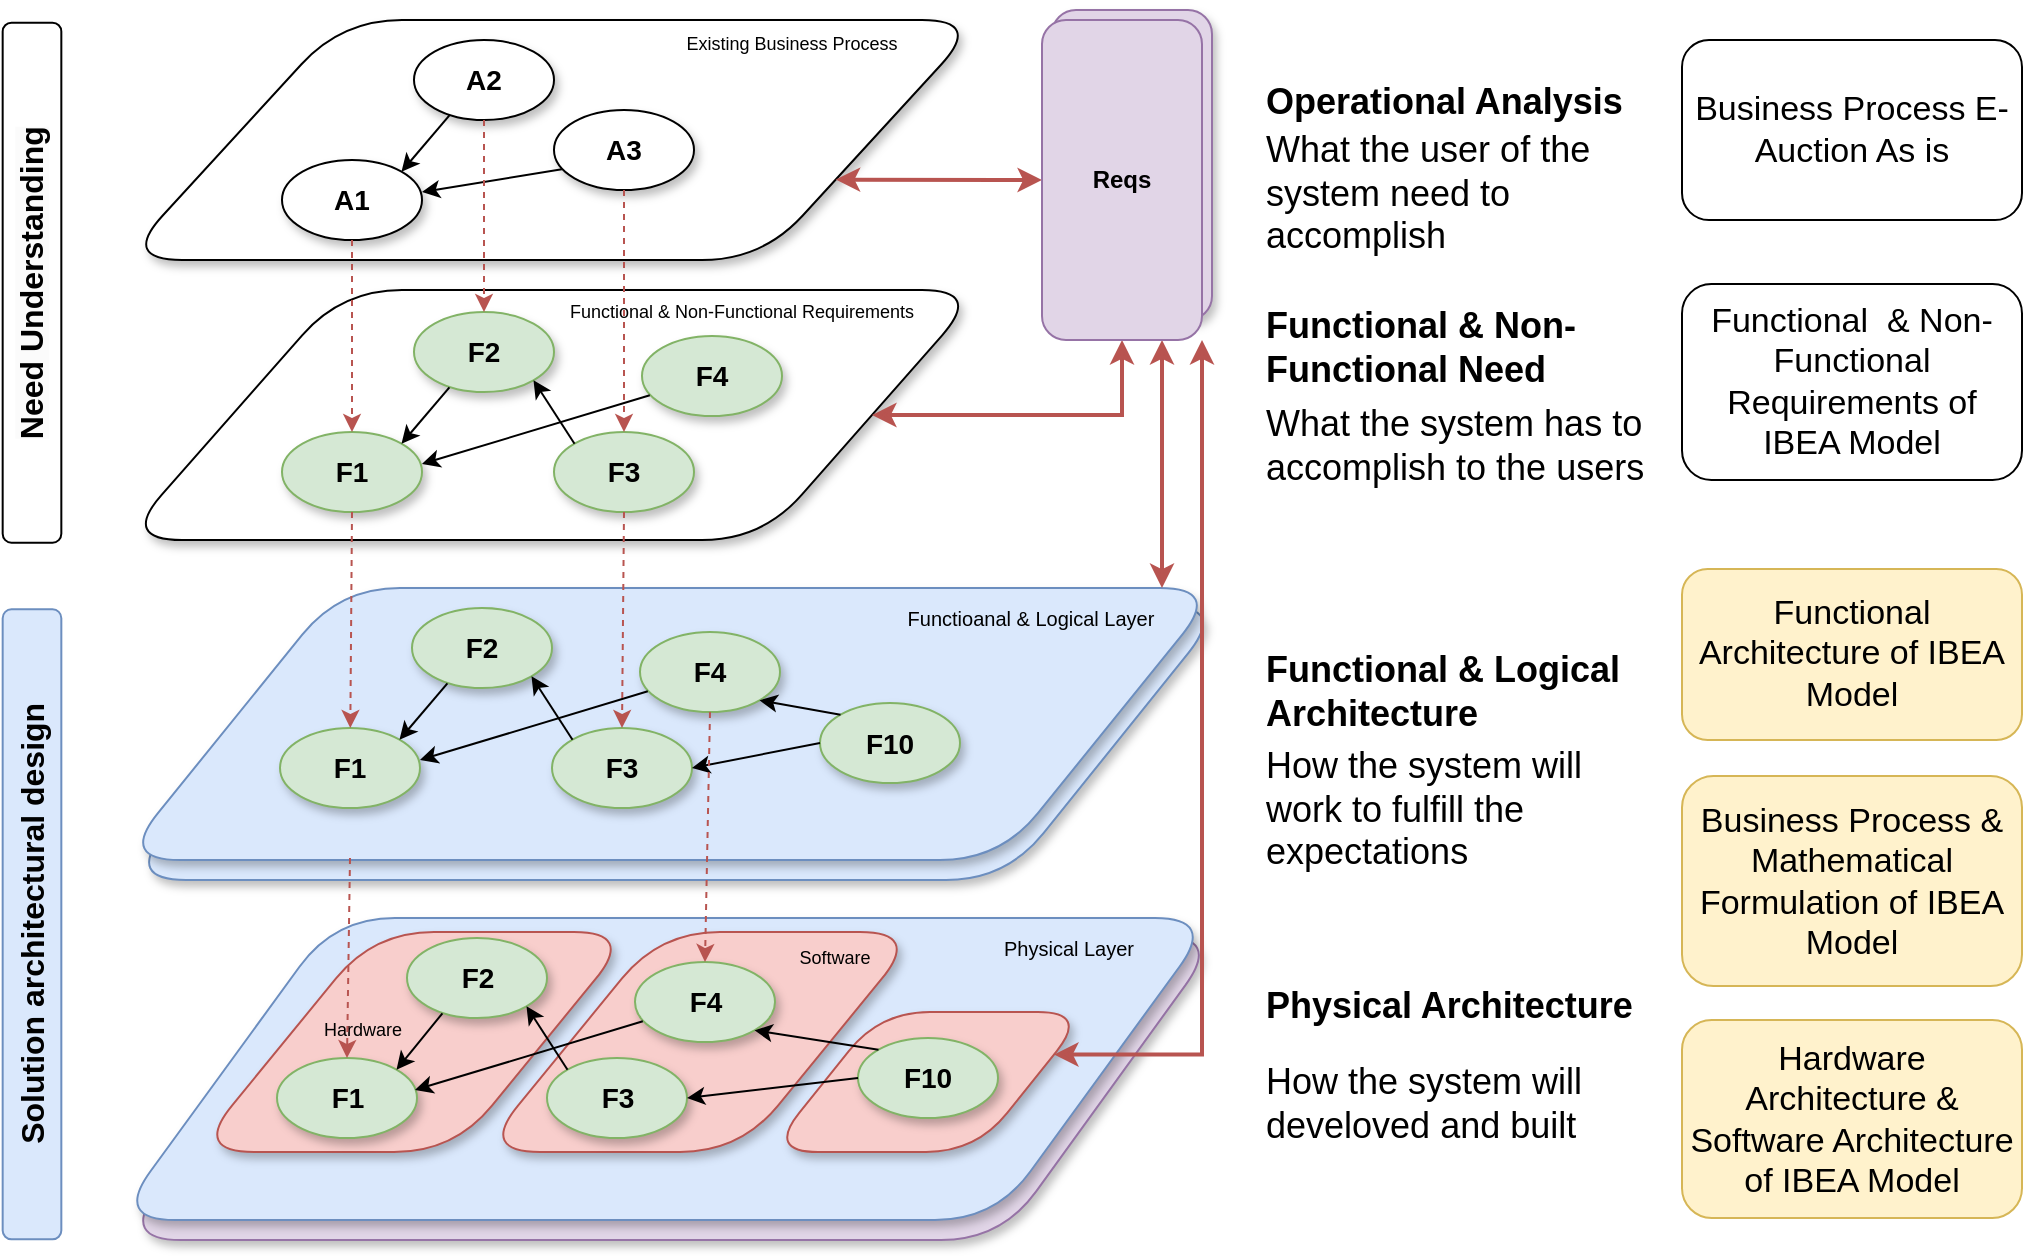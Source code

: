 <mxfile version="21.3.3" type="github">
  <diagram name="Page-1" id="M8ktuPk8o6lQI4CnK0sZ">
    <mxGraphModel dx="1500" dy="890" grid="1" gridSize="10" guides="1" tooltips="1" connect="1" arrows="1" fold="1" page="1" pageScale="1" pageWidth="850" pageHeight="1100" math="0" shadow="0">
      <root>
        <mxCell id="0" />
        <mxCell id="1" parent="0" />
        <mxCell id="eauuBhalH3cj8ruG4A8v-31" value="" style="shape=parallelogram;perimeter=parallelogramPerimeter;whiteSpace=wrap;html=1;fixedSize=1;size=110;treeFolding=0;arcSize=60;rounded=1;shadow=1;fillColor=#dae8fc;strokeColor=#6c8ebf;" vertex="1" parent="1">
          <mxGeometry x="132" y="393" width="550" height="137" as="geometry" />
        </mxCell>
        <mxCell id="PNFzSRdrrLlA-0-j2CB9-5" value="Business Process E-Auction As is" style="rounded=1;whiteSpace=wrap;html=1;fontSize=17;" parent="1" vertex="1">
          <mxGeometry x="910" y="110" width="170" height="90" as="geometry" />
        </mxCell>
        <mxCell id="PNFzSRdrrLlA-0-j2CB9-6" value="Functional&amp;nbsp; &amp;amp; Non- Functional Requirements of IBEA Model" style="rounded=1;whiteSpace=wrap;html=1;fontSize=17;" parent="1" vertex="1">
          <mxGeometry x="910" y="232" width="170" height="98" as="geometry" />
        </mxCell>
        <mxCell id="PNFzSRdrrLlA-0-j2CB9-7" value="&lt;font style=&quot;font-size: 17px;&quot;&gt;Business Process &amp;amp; Mathematical Formulation of IBEA Model&lt;/font&gt;" style="rounded=1;whiteSpace=wrap;html=1;fillColor=#fff2cc;strokeColor=#d6b656;" parent="1" vertex="1">
          <mxGeometry x="910" y="478" width="170" height="105" as="geometry" />
        </mxCell>
        <mxCell id="PNFzSRdrrLlA-0-j2CB9-8" value="Hardware Architecture &amp;amp;&lt;br&gt;Software Architecture of IBEA Model" style="rounded=1;whiteSpace=wrap;html=1;fontSize=17;fillColor=#fff2cc;strokeColor=#d6b656;" parent="1" vertex="1">
          <mxGeometry x="910" y="600" width="170" height="99" as="geometry" />
        </mxCell>
        <mxCell id="BeQGclCiMVtPp5bvM3r5-1" value="Functional Architecture of IBEA Model" style="rounded=1;whiteSpace=wrap;html=1;fontSize=17;fillColor=#fff2cc;strokeColor=#d6b656;" parent="1" vertex="1">
          <mxGeometry x="910" y="374.5" width="170" height="85.5" as="geometry" />
        </mxCell>
        <mxCell id="eauuBhalH3cj8ruG4A8v-3" value="" style="shape=parallelogram;perimeter=parallelogramPerimeter;whiteSpace=wrap;html=1;fixedSize=1;size=110;treeFolding=0;arcSize=60;gradientColor=none;rounded=1;shadow=1;" vertex="1" parent="1">
          <mxGeometry x="130" y="100" width="430" height="120" as="geometry" />
        </mxCell>
        <mxCell id="eauuBhalH3cj8ruG4A8v-4" value="&lt;font style=&quot;font-size: 14px;&quot;&gt;&lt;b style=&quot;&quot;&gt;A2&lt;/b&gt;&lt;/font&gt;" style="ellipse;whiteSpace=wrap;html=1;shadow=1;portConstraintRotation=0;" vertex="1" parent="1">
          <mxGeometry x="276" y="110" width="70" height="40" as="geometry" />
        </mxCell>
        <mxCell id="eauuBhalH3cj8ruG4A8v-5" value="&lt;b style=&quot;border-color: var(--border-color); font-size: 14px;&quot;&gt;A3&lt;/b&gt;" style="ellipse;whiteSpace=wrap;html=1;shadow=1;" vertex="1" parent="1">
          <mxGeometry x="346" y="145" width="70" height="40" as="geometry" />
        </mxCell>
        <mxCell id="eauuBhalH3cj8ruG4A8v-6" value="&lt;b style=&quot;border-color: var(--border-color); font-size: 14px;&quot;&gt;A1&lt;/b&gt;" style="ellipse;whiteSpace=wrap;html=1;shadow=1;" vertex="1" parent="1">
          <mxGeometry x="210" y="170" width="70" height="40" as="geometry" />
        </mxCell>
        <mxCell id="eauuBhalH3cj8ruG4A8v-8" value="" style="endArrow=classic;html=1;rounded=0;entryX=1;entryY=0;entryDx=0;entryDy=0;exitX=0.253;exitY=0.941;exitDx=0;exitDy=0;exitPerimeter=0;" edge="1" parent="1" source="eauuBhalH3cj8ruG4A8v-4" target="eauuBhalH3cj8ruG4A8v-6">
          <mxGeometry width="50" height="50" relative="1" as="geometry">
            <mxPoint x="280" y="150" as="sourcePoint" />
            <mxPoint x="720" y="410" as="targetPoint" />
          </mxGeometry>
        </mxCell>
        <mxCell id="eauuBhalH3cj8ruG4A8v-9" value="" style="endArrow=classic;html=1;rounded=0;entryX=1;entryY=0;entryDx=0;entryDy=0;exitX=0.056;exitY=0.741;exitDx=0;exitDy=0;exitPerimeter=0;" edge="1" parent="1" source="eauuBhalH3cj8ruG4A8v-5">
          <mxGeometry width="50" height="50" relative="1" as="geometry">
            <mxPoint x="294" y="165" as="sourcePoint" />
            <mxPoint x="280" y="186" as="targetPoint" />
          </mxGeometry>
        </mxCell>
        <mxCell id="eauuBhalH3cj8ruG4A8v-10" value="Existing Business Process" style="text;html=1;strokeColor=none;fillColor=none;align=center;verticalAlign=middle;whiteSpace=wrap;rounded=0;fontSize=9;" vertex="1" parent="1">
          <mxGeometry x="400" y="97" width="130" height="30" as="geometry" />
        </mxCell>
        <mxCell id="eauuBhalH3cj8ruG4A8v-11" value="" style="shape=parallelogram;perimeter=parallelogramPerimeter;whiteSpace=wrap;html=1;fixedSize=1;size=110;treeFolding=0;arcSize=60;gradientColor=none;rounded=1;shadow=1;" vertex="1" parent="1">
          <mxGeometry x="130" y="235" width="430" height="125" as="geometry" />
        </mxCell>
        <mxCell id="eauuBhalH3cj8ruG4A8v-12" value="&lt;font style=&quot;font-size: 14px;&quot;&gt;&lt;b style=&quot;&quot;&gt;F2&lt;/b&gt;&lt;/font&gt;" style="ellipse;whiteSpace=wrap;html=1;shadow=1;portConstraintRotation=0;fillColor=#d5e8d4;strokeColor=#82b366;" vertex="1" parent="1">
          <mxGeometry x="276" y="246" width="70" height="40" as="geometry" />
        </mxCell>
        <mxCell id="eauuBhalH3cj8ruG4A8v-13" value="&lt;b style=&quot;border-color: var(--border-color); font-size: 14px;&quot;&gt;F4&lt;/b&gt;" style="ellipse;whiteSpace=wrap;html=1;shadow=1;fillColor=#d5e8d4;strokeColor=#82b366;" vertex="1" parent="1">
          <mxGeometry x="390" y="258" width="70" height="40" as="geometry" />
        </mxCell>
        <mxCell id="eauuBhalH3cj8ruG4A8v-14" value="&lt;b style=&quot;border-color: var(--border-color); font-size: 14px;&quot;&gt;F1&lt;/b&gt;" style="ellipse;whiteSpace=wrap;html=1;shadow=1;fillColor=#d5e8d4;strokeColor=#82b366;" vertex="1" parent="1">
          <mxGeometry x="210" y="306" width="70" height="40" as="geometry" />
        </mxCell>
        <mxCell id="eauuBhalH3cj8ruG4A8v-15" value="" style="endArrow=classic;html=1;rounded=0;entryX=1;entryY=0;entryDx=0;entryDy=0;exitX=0.253;exitY=0.941;exitDx=0;exitDy=0;exitPerimeter=0;" edge="1" parent="1" source="eauuBhalH3cj8ruG4A8v-12" target="eauuBhalH3cj8ruG4A8v-14">
          <mxGeometry width="50" height="50" relative="1" as="geometry">
            <mxPoint x="280" y="286" as="sourcePoint" />
            <mxPoint x="720" y="546" as="targetPoint" />
          </mxGeometry>
        </mxCell>
        <mxCell id="eauuBhalH3cj8ruG4A8v-16" value="" style="endArrow=classic;html=1;rounded=0;entryX=1;entryY=0;entryDx=0;entryDy=0;exitX=0.056;exitY=0.741;exitDx=0;exitDy=0;exitPerimeter=0;" edge="1" parent="1" source="eauuBhalH3cj8ruG4A8v-13">
          <mxGeometry width="50" height="50" relative="1" as="geometry">
            <mxPoint x="294" y="301" as="sourcePoint" />
            <mxPoint x="280" y="322" as="targetPoint" />
          </mxGeometry>
        </mxCell>
        <mxCell id="eauuBhalH3cj8ruG4A8v-17" value="Functional &amp;amp; Non-Functional Requirements" style="text;html=1;strokeColor=none;fillColor=none;align=center;verticalAlign=middle;whiteSpace=wrap;rounded=0;fontSize=9;" vertex="1" parent="1">
          <mxGeometry x="340" y="231" width="200" height="30" as="geometry" />
        </mxCell>
        <mxCell id="eauuBhalH3cj8ruG4A8v-18" value="&lt;b style=&quot;border-color: var(--border-color); font-size: 14px;&quot;&gt;F3&lt;/b&gt;" style="ellipse;whiteSpace=wrap;html=1;shadow=1;fillColor=#d5e8d4;strokeColor=#82b366;" vertex="1" parent="1">
          <mxGeometry x="346" y="306" width="70" height="40" as="geometry" />
        </mxCell>
        <mxCell id="eauuBhalH3cj8ruG4A8v-19" value="" style="endArrow=classic;html=1;rounded=0;entryX=1;entryY=1;entryDx=0;entryDy=0;exitX=0;exitY=0;exitDx=0;exitDy=0;" edge="1" parent="1" source="eauuBhalH3cj8ruG4A8v-18" target="eauuBhalH3cj8ruG4A8v-12">
          <mxGeometry width="50" height="50" relative="1" as="geometry">
            <mxPoint x="404" y="298" as="sourcePoint" />
            <mxPoint x="290" y="332" as="targetPoint" />
          </mxGeometry>
        </mxCell>
        <mxCell id="eauuBhalH3cj8ruG4A8v-20" value="" style="shape=parallelogram;perimeter=parallelogramPerimeter;whiteSpace=wrap;html=1;fixedSize=1;size=110;treeFolding=0;arcSize=60;rounded=1;shadow=1;fillColor=#dae8fc;strokeColor=#6c8ebf;" vertex="1" parent="1">
          <mxGeometry x="129" y="384" width="550" height="136" as="geometry" />
        </mxCell>
        <mxCell id="eauuBhalH3cj8ruG4A8v-21" value="&lt;font style=&quot;font-size: 14px;&quot;&gt;&lt;b style=&quot;&quot;&gt;F2&lt;/b&gt;&lt;/font&gt;" style="ellipse;whiteSpace=wrap;html=1;shadow=1;portConstraintRotation=0;fillColor=#d5e8d4;strokeColor=#82b366;" vertex="1" parent="1">
          <mxGeometry x="275" y="394" width="70" height="40" as="geometry" />
        </mxCell>
        <mxCell id="eauuBhalH3cj8ruG4A8v-22" value="&lt;b style=&quot;border-color: var(--border-color); font-size: 14px;&quot;&gt;F4&lt;/b&gt;" style="ellipse;whiteSpace=wrap;html=1;shadow=1;fillColor=#d5e8d4;strokeColor=#82b366;" vertex="1" parent="1">
          <mxGeometry x="389" y="406" width="70" height="40" as="geometry" />
        </mxCell>
        <mxCell id="eauuBhalH3cj8ruG4A8v-23" value="&lt;b style=&quot;border-color: var(--border-color); font-size: 14px;&quot;&gt;F1&lt;/b&gt;" style="ellipse;whiteSpace=wrap;html=1;shadow=1;fillColor=#d5e8d4;strokeColor=#82b366;" vertex="1" parent="1">
          <mxGeometry x="209" y="454" width="70" height="40" as="geometry" />
        </mxCell>
        <mxCell id="eauuBhalH3cj8ruG4A8v-24" value="" style="endArrow=classic;html=1;rounded=0;entryX=1;entryY=0;entryDx=0;entryDy=0;exitX=0.253;exitY=0.941;exitDx=0;exitDy=0;exitPerimeter=0;" edge="1" parent="1" source="eauuBhalH3cj8ruG4A8v-21" target="eauuBhalH3cj8ruG4A8v-23">
          <mxGeometry width="50" height="50" relative="1" as="geometry">
            <mxPoint x="279" y="434" as="sourcePoint" />
            <mxPoint x="719" y="694" as="targetPoint" />
          </mxGeometry>
        </mxCell>
        <mxCell id="eauuBhalH3cj8ruG4A8v-25" value="" style="endArrow=classic;html=1;rounded=0;entryX=1;entryY=0;entryDx=0;entryDy=0;exitX=0.056;exitY=0.741;exitDx=0;exitDy=0;exitPerimeter=0;" edge="1" parent="1" source="eauuBhalH3cj8ruG4A8v-22">
          <mxGeometry width="50" height="50" relative="1" as="geometry">
            <mxPoint x="293" y="449" as="sourcePoint" />
            <mxPoint x="279" y="470" as="targetPoint" />
          </mxGeometry>
        </mxCell>
        <mxCell id="eauuBhalH3cj8ruG4A8v-26" value="Functioanal &amp;amp; Logical Layer" style="text;html=1;strokeColor=none;fillColor=none;align=center;verticalAlign=middle;whiteSpace=wrap;rounded=0;fontSize=10;" vertex="1" parent="1">
          <mxGeometry x="519" y="384" width="131" height="30" as="geometry" />
        </mxCell>
        <mxCell id="eauuBhalH3cj8ruG4A8v-27" value="&lt;b style=&quot;border-color: var(--border-color); font-size: 14px;&quot;&gt;F3&lt;/b&gt;" style="ellipse;whiteSpace=wrap;html=1;shadow=1;fillColor=#d5e8d4;strokeColor=#82b366;" vertex="1" parent="1">
          <mxGeometry x="345" y="454" width="70" height="40" as="geometry" />
        </mxCell>
        <mxCell id="eauuBhalH3cj8ruG4A8v-28" value="" style="endArrow=classic;html=1;rounded=0;entryX=1;entryY=1;entryDx=0;entryDy=0;exitX=0;exitY=0;exitDx=0;exitDy=0;" edge="1" parent="1" source="eauuBhalH3cj8ruG4A8v-27" target="eauuBhalH3cj8ruG4A8v-21">
          <mxGeometry width="50" height="50" relative="1" as="geometry">
            <mxPoint x="403" y="446" as="sourcePoint" />
            <mxPoint x="289" y="480" as="targetPoint" />
          </mxGeometry>
        </mxCell>
        <mxCell id="eauuBhalH3cj8ruG4A8v-29" value="" style="rounded=1;whiteSpace=wrap;html=1;shadow=1;fillColor=#e1d5e7;strokeColor=#9673a6;" vertex="1" parent="1">
          <mxGeometry x="595" y="95" width="80" height="155" as="geometry" />
        </mxCell>
        <mxCell id="eauuBhalH3cj8ruG4A8v-67" style="edgeStyle=orthogonalEdgeStyle;rounded=0;orthogonalLoop=1;jettySize=auto;html=1;exitX=0;exitY=0.5;exitDx=0;exitDy=0;entryX=1;entryY=0.75;entryDx=0;entryDy=0;fontColor=#000000;fillColor=#f8cecc;strokeColor=#b85450;strokeWidth=2;startArrow=classic;startFill=1;" edge="1" parent="1" source="eauuBhalH3cj8ruG4A8v-30" target="eauuBhalH3cj8ruG4A8v-3">
          <mxGeometry relative="1" as="geometry" />
        </mxCell>
        <mxCell id="eauuBhalH3cj8ruG4A8v-68" style="edgeStyle=orthogonalEdgeStyle;rounded=0;orthogonalLoop=1;jettySize=auto;html=1;exitX=0.5;exitY=1;exitDx=0;exitDy=0;fillColor=#f8cecc;strokeColor=#b85450;strokeWidth=2;startArrow=classic;startFill=1;" edge="1" parent="1" source="eauuBhalH3cj8ruG4A8v-30" target="eauuBhalH3cj8ruG4A8v-11">
          <mxGeometry relative="1" as="geometry" />
        </mxCell>
        <mxCell id="eauuBhalH3cj8ruG4A8v-69" style="edgeStyle=orthogonalEdgeStyle;rounded=0;orthogonalLoop=1;jettySize=auto;html=1;exitX=0.75;exitY=1;exitDx=0;exitDy=0;entryX=1;entryY=0;entryDx=0;entryDy=0;fillColor=#f8cecc;strokeColor=#b85450;strokeWidth=2;startArrow=classic;startFill=1;" edge="1" parent="1" source="eauuBhalH3cj8ruG4A8v-30" target="eauuBhalH3cj8ruG4A8v-26">
          <mxGeometry relative="1" as="geometry" />
        </mxCell>
        <mxCell id="eauuBhalH3cj8ruG4A8v-30" value="&lt;b&gt;Reqs&lt;/b&gt;" style="rounded=1;whiteSpace=wrap;html=1;fillColor=#e1d5e7;strokeColor=#9673a6;" vertex="1" parent="1">
          <mxGeometry x="590" y="100" width="80" height="160" as="geometry" />
        </mxCell>
        <mxCell id="eauuBhalH3cj8ruG4A8v-32" value="&lt;b style=&quot;border-color: var(--border-color); font-size: 14px;&quot;&gt;F10&lt;/b&gt;" style="ellipse;whiteSpace=wrap;html=1;shadow=1;fillColor=#d5e8d4;strokeColor=#82b366;" vertex="1" parent="1">
          <mxGeometry x="479" y="441.5" width="70" height="40" as="geometry" />
        </mxCell>
        <mxCell id="eauuBhalH3cj8ruG4A8v-33" value="" style="endArrow=classic;html=1;rounded=0;entryX=1;entryY=0.5;entryDx=0;entryDy=0;exitX=0;exitY=0.5;exitDx=0;exitDy=0;" edge="1" parent="1" source="eauuBhalH3cj8ruG4A8v-32" target="eauuBhalH3cj8ruG4A8v-27">
          <mxGeometry width="50" height="50" relative="1" as="geometry">
            <mxPoint x="365" y="470" as="sourcePoint" />
            <mxPoint x="345" y="438" as="targetPoint" />
          </mxGeometry>
        </mxCell>
        <mxCell id="eauuBhalH3cj8ruG4A8v-34" value="" style="endArrow=classic;html=1;rounded=0;entryX=1;entryY=1;entryDx=0;entryDy=0;exitX=0;exitY=0;exitDx=0;exitDy=0;" edge="1" parent="1" source="eauuBhalH3cj8ruG4A8v-32" target="eauuBhalH3cj8ruG4A8v-22">
          <mxGeometry width="50" height="50" relative="1" as="geometry">
            <mxPoint x="489" y="472" as="sourcePoint" />
            <mxPoint x="425" y="484" as="targetPoint" />
          </mxGeometry>
        </mxCell>
        <mxCell id="eauuBhalH3cj8ruG4A8v-48" value="" style="shape=parallelogram;perimeter=parallelogramPerimeter;whiteSpace=wrap;html=1;fixedSize=1;size=110;treeFolding=0;arcSize=60;rounded=1;shadow=1;fillColor=#e1d5e7;strokeColor=#9673a6;" vertex="1" parent="1">
          <mxGeometry x="129.5" y="558" width="550" height="152" as="geometry" />
        </mxCell>
        <mxCell id="eauuBhalH3cj8ruG4A8v-49" value="" style="shape=parallelogram;perimeter=parallelogramPerimeter;whiteSpace=wrap;html=1;fixedSize=1;size=110;treeFolding=0;arcSize=60;rounded=1;shadow=1;fillColor=#dae8fc;strokeColor=#6c8ebf;" vertex="1" parent="1">
          <mxGeometry x="126.5" y="549" width="550" height="151" as="geometry" />
        </mxCell>
        <mxCell id="eauuBhalH3cj8ruG4A8v-55" value="Physical Layer" style="text;html=1;strokeColor=none;fillColor=none;align=center;verticalAlign=middle;whiteSpace=wrap;rounded=0;fontSize=10;" vertex="1" parent="1">
          <mxGeometry x="559" y="549" width="88.5" height="30" as="geometry" />
        </mxCell>
        <mxCell id="eauuBhalH3cj8ruG4A8v-61" value="" style="shape=parallelogram;perimeter=parallelogramPerimeter;whiteSpace=wrap;html=1;fixedSize=1;size=90;treeFolding=0;arcSize=60;rounded=1;shadow=1;fillColor=#f8cecc;strokeColor=#b85450;" vertex="1" parent="1">
          <mxGeometry x="166" y="556" width="220" height="110" as="geometry" />
        </mxCell>
        <mxCell id="eauuBhalH3cj8ruG4A8v-50" value="&lt;font style=&quot;font-size: 14px;&quot;&gt;&lt;b style=&quot;&quot;&gt;F2&lt;/b&gt;&lt;/font&gt;" style="ellipse;whiteSpace=wrap;html=1;shadow=1;portConstraintRotation=0;fillColor=#d5e8d4;strokeColor=#82b366;" vertex="1" parent="1">
          <mxGeometry x="272.5" y="559" width="70" height="40" as="geometry" />
        </mxCell>
        <mxCell id="eauuBhalH3cj8ruG4A8v-52" value="&lt;b style=&quot;border-color: var(--border-color); font-size: 14px;&quot;&gt;F1&lt;/b&gt;" style="ellipse;whiteSpace=wrap;html=1;shadow=1;fillColor=#d5e8d4;strokeColor=#82b366;" vertex="1" parent="1">
          <mxGeometry x="207.5" y="619" width="70" height="40" as="geometry" />
        </mxCell>
        <mxCell id="eauuBhalH3cj8ruG4A8v-53" value="" style="endArrow=classic;html=1;rounded=0;entryX=1;entryY=0;entryDx=0;entryDy=0;exitX=0.253;exitY=0.941;exitDx=0;exitDy=0;exitPerimeter=0;" edge="1" parent="1" source="eauuBhalH3cj8ruG4A8v-50" target="eauuBhalH3cj8ruG4A8v-52">
          <mxGeometry width="50" height="50" relative="1" as="geometry">
            <mxPoint x="276.5" y="599" as="sourcePoint" />
            <mxPoint x="716.5" y="859" as="targetPoint" />
          </mxGeometry>
        </mxCell>
        <mxCell id="eauuBhalH3cj8ruG4A8v-63" value="" style="shape=parallelogram;perimeter=parallelogramPerimeter;whiteSpace=wrap;html=1;fixedSize=1;size=90;treeFolding=0;arcSize=60;rounded=1;shadow=1;fillColor=#f8cecc;strokeColor=#b85450;" vertex="1" parent="1">
          <mxGeometry x="309" y="556" width="220" height="110" as="geometry" />
        </mxCell>
        <mxCell id="eauuBhalH3cj8ruG4A8v-51" value="&lt;b style=&quot;border-color: var(--border-color); font-size: 14px;&quot;&gt;F4&lt;/b&gt;" style="ellipse;whiteSpace=wrap;html=1;shadow=1;fillColor=#d5e8d4;strokeColor=#82b366;" vertex="1" parent="1">
          <mxGeometry x="386.5" y="571" width="70" height="40" as="geometry" />
        </mxCell>
        <mxCell id="eauuBhalH3cj8ruG4A8v-56" value="&lt;b style=&quot;border-color: var(--border-color); font-size: 14px;&quot;&gt;F3&lt;/b&gt;" style="ellipse;whiteSpace=wrap;html=1;shadow=1;fillColor=#d5e8d4;strokeColor=#82b366;" vertex="1" parent="1">
          <mxGeometry x="342.5" y="619" width="70" height="40" as="geometry" />
        </mxCell>
        <mxCell id="eauuBhalH3cj8ruG4A8v-54" value="" style="endArrow=classic;html=1;rounded=0;entryX=1;entryY=0;entryDx=0;entryDy=0;exitX=0.056;exitY=0.741;exitDx=0;exitDy=0;exitPerimeter=0;" edge="1" parent="1" source="eauuBhalH3cj8ruG4A8v-51">
          <mxGeometry width="50" height="50" relative="1" as="geometry">
            <mxPoint x="290.5" y="614" as="sourcePoint" />
            <mxPoint x="276.5" y="635" as="targetPoint" />
          </mxGeometry>
        </mxCell>
        <mxCell id="eauuBhalH3cj8ruG4A8v-57" value="" style="endArrow=classic;html=1;rounded=0;entryX=1;entryY=1;entryDx=0;entryDy=0;exitX=0;exitY=0;exitDx=0;exitDy=0;" edge="1" parent="1" source="eauuBhalH3cj8ruG4A8v-56" target="eauuBhalH3cj8ruG4A8v-50">
          <mxGeometry width="50" height="50" relative="1" as="geometry">
            <mxPoint x="400.5" y="611" as="sourcePoint" />
            <mxPoint x="286.5" y="645" as="targetPoint" />
          </mxGeometry>
        </mxCell>
        <mxCell id="eauuBhalH3cj8ruG4A8v-64" value="Software" style="text;html=1;strokeColor=none;fillColor=none;align=center;verticalAlign=middle;whiteSpace=wrap;rounded=0;fontSize=9;" vertex="1" parent="1">
          <mxGeometry x="456.5" y="562" width="58.5" height="13" as="geometry" />
        </mxCell>
        <mxCell id="eauuBhalH3cj8ruG4A8v-66" value="" style="shape=parallelogram;perimeter=parallelogramPerimeter;whiteSpace=wrap;html=1;fixedSize=1;size=56;treeFolding=0;arcSize=50;rounded=1;shadow=1;fillColor=#f8cecc;strokeColor=#b85450;" vertex="1" parent="1">
          <mxGeometry x="453" y="596" width="160" height="70" as="geometry" />
        </mxCell>
        <mxCell id="eauuBhalH3cj8ruG4A8v-65" value="Hardware" style="text;html=1;strokeColor=none;fillColor=none;align=center;verticalAlign=middle;whiteSpace=wrap;rounded=0;fontSize=9;" vertex="1" parent="1">
          <mxGeometry x="220.5" y="598" width="58.5" height="13" as="geometry" />
        </mxCell>
        <mxCell id="eauuBhalH3cj8ruG4A8v-58" value="&lt;b style=&quot;border-color: var(--border-color); font-size: 14px;&quot;&gt;F10&lt;/b&gt;" style="ellipse;whiteSpace=wrap;html=1;shadow=1;fillColor=#d5e8d4;strokeColor=#82b366;" vertex="1" parent="1">
          <mxGeometry x="498" y="609" width="70" height="40" as="geometry" />
        </mxCell>
        <mxCell id="eauuBhalH3cj8ruG4A8v-60" value="" style="endArrow=classic;html=1;rounded=0;entryX=1;entryY=1;entryDx=0;entryDy=0;exitX=0;exitY=0;exitDx=0;exitDy=0;" edge="1" parent="1" source="eauuBhalH3cj8ruG4A8v-58" target="eauuBhalH3cj8ruG4A8v-51">
          <mxGeometry width="50" height="50" relative="1" as="geometry">
            <mxPoint x="486.5" y="637" as="sourcePoint" />
            <mxPoint x="422.5" y="649" as="targetPoint" />
          </mxGeometry>
        </mxCell>
        <mxCell id="eauuBhalH3cj8ruG4A8v-59" value="" style="endArrow=classic;html=1;rounded=0;entryX=1;entryY=0.5;entryDx=0;entryDy=0;exitX=0;exitY=0.5;exitDx=0;exitDy=0;" edge="1" parent="1" source="eauuBhalH3cj8ruG4A8v-58" target="eauuBhalH3cj8ruG4A8v-56">
          <mxGeometry width="50" height="50" relative="1" as="geometry">
            <mxPoint x="362.5" y="635" as="sourcePoint" />
            <mxPoint x="342.5" y="603" as="targetPoint" />
          </mxGeometry>
        </mxCell>
        <mxCell id="eauuBhalH3cj8ruG4A8v-70" style="edgeStyle=orthogonalEdgeStyle;rounded=0;orthogonalLoop=1;jettySize=auto;html=1;exitX=1;exitY=1;exitDx=0;exitDy=0;entryX=1;entryY=0.25;entryDx=0;entryDy=0;fillColor=#f8cecc;strokeColor=#b85450;strokeWidth=2;startArrow=classic;startFill=1;" edge="1" parent="1" source="eauuBhalH3cj8ruG4A8v-30" target="eauuBhalH3cj8ruG4A8v-66">
          <mxGeometry relative="1" as="geometry">
            <Array as="points">
              <mxPoint x="670" y="617" />
            </Array>
          </mxGeometry>
        </mxCell>
        <mxCell id="eauuBhalH3cj8ruG4A8v-72" value="" style="endArrow=classic;html=1;rounded=0;exitX=0.5;exitY=1;exitDx=0;exitDy=0;fillColor=#f8cecc;strokeColor=#b85450;dashed=1;" edge="1" parent="1" source="eauuBhalH3cj8ruG4A8v-6" target="eauuBhalH3cj8ruG4A8v-14">
          <mxGeometry width="50" height="50" relative="1" as="geometry">
            <mxPoint x="245" y="215" as="sourcePoint" />
            <mxPoint x="490" y="415" as="targetPoint" />
          </mxGeometry>
        </mxCell>
        <mxCell id="eauuBhalH3cj8ruG4A8v-73" value="" style="endArrow=classic;html=1;rounded=0;exitX=0.5;exitY=1;exitDx=0;exitDy=0;fillColor=#f8cecc;strokeColor=#b85450;dashed=1;entryX=0.5;entryY=0;entryDx=0;entryDy=0;" edge="1" parent="1" source="eauuBhalH3cj8ruG4A8v-5" target="eauuBhalH3cj8ruG4A8v-18">
          <mxGeometry width="50" height="50" relative="1" as="geometry">
            <mxPoint x="255" y="220" as="sourcePoint" />
            <mxPoint x="255" y="310" as="targetPoint" />
          </mxGeometry>
        </mxCell>
        <mxCell id="eauuBhalH3cj8ruG4A8v-74" value="" style="endArrow=classic;html=1;rounded=0;exitX=0.5;exitY=1;exitDx=0;exitDy=0;fillColor=#f8cecc;strokeColor=#b85450;dashed=1;" edge="1" parent="1" source="eauuBhalH3cj8ruG4A8v-4" target="eauuBhalH3cj8ruG4A8v-12">
          <mxGeometry width="50" height="50" relative="1" as="geometry">
            <mxPoint x="265" y="230" as="sourcePoint" />
            <mxPoint x="265" y="320" as="targetPoint" />
          </mxGeometry>
        </mxCell>
        <mxCell id="eauuBhalH3cj8ruG4A8v-75" value="" style="endArrow=classic;html=1;rounded=0;exitX=0.5;exitY=1;exitDx=0;exitDy=0;fillColor=#f8cecc;strokeColor=#b85450;dashed=1;" edge="1" parent="1" source="eauuBhalH3cj8ruG4A8v-14" target="eauuBhalH3cj8ruG4A8v-23">
          <mxGeometry width="50" height="50" relative="1" as="geometry">
            <mxPoint x="244" y="380" as="sourcePoint" />
            <mxPoint x="274" y="370" as="targetPoint" />
          </mxGeometry>
        </mxCell>
        <mxCell id="eauuBhalH3cj8ruG4A8v-76" value="" style="endArrow=classic;html=1;rounded=0;exitX=0.5;exitY=1;exitDx=0;exitDy=0;fillColor=#f8cecc;strokeColor=#b85450;dashed=1;entryX=0.5;entryY=0;entryDx=0;entryDy=0;" edge="1" parent="1" target="eauuBhalH3cj8ruG4A8v-52">
          <mxGeometry width="50" height="50" relative="1" as="geometry">
            <mxPoint x="244" y="519" as="sourcePoint" />
            <mxPoint x="284" y="389" as="targetPoint" />
          </mxGeometry>
        </mxCell>
        <mxCell id="eauuBhalH3cj8ruG4A8v-77" value="" style="endArrow=classic;html=1;rounded=0;exitX=0.5;exitY=1;exitDx=0;exitDy=0;fillColor=#f8cecc;strokeColor=#b85450;dashed=1;entryX=0.5;entryY=0;entryDx=0;entryDy=0;" edge="1" parent="1" source="eauuBhalH3cj8ruG4A8v-18" target="eauuBhalH3cj8ruG4A8v-27">
          <mxGeometry width="50" height="50" relative="1" as="geometry">
            <mxPoint x="380" y="380" as="sourcePoint" />
            <mxPoint x="294" y="390" as="targetPoint" />
          </mxGeometry>
        </mxCell>
        <mxCell id="eauuBhalH3cj8ruG4A8v-78" value="" style="endArrow=classic;html=1;rounded=0;exitX=0.5;exitY=1;exitDx=0;exitDy=0;fillColor=#f8cecc;strokeColor=#b85450;dashed=1;entryX=0.5;entryY=0;entryDx=0;entryDy=0;" edge="1" parent="1" source="eauuBhalH3cj8ruG4A8v-22" target="eauuBhalH3cj8ruG4A8v-51">
          <mxGeometry width="50" height="50" relative="1" as="geometry">
            <mxPoint x="304" y="310" as="sourcePoint" />
            <mxPoint x="304" y="400" as="targetPoint" />
          </mxGeometry>
        </mxCell>
        <mxCell id="eauuBhalH3cj8ruG4A8v-80" value="Operational Analysis" style="text;html=1;strokeColor=none;fillColor=none;align=left;verticalAlign=middle;whiteSpace=wrap;rounded=0;fontStyle=1;fontSize=18;" vertex="1" parent="1">
          <mxGeometry x="700" y="125.5" width="230" height="30" as="geometry" />
        </mxCell>
        <mxCell id="eauuBhalH3cj8ruG4A8v-81" value="What the user of the system need to accomplish" style="text;html=1;strokeColor=none;fillColor=none;align=left;verticalAlign=middle;whiteSpace=wrap;rounded=0;fontStyle=0;fontSize=18;" vertex="1" parent="1">
          <mxGeometry x="700" y="171.5" width="200" height="30" as="geometry" />
        </mxCell>
        <mxCell id="eauuBhalH3cj8ruG4A8v-82" value="Functional &amp;amp; Non-Functional Need" style="text;html=1;strokeColor=none;fillColor=none;align=left;verticalAlign=middle;whiteSpace=wrap;rounded=0;fontStyle=1;fontSize=18;" vertex="1" parent="1">
          <mxGeometry x="700" y="249" width="230" height="30" as="geometry" />
        </mxCell>
        <mxCell id="eauuBhalH3cj8ruG4A8v-83" value="What the system has to accomplish to the users" style="text;html=1;strokeColor=none;fillColor=none;align=left;verticalAlign=middle;whiteSpace=wrap;rounded=0;fontStyle=0;fontSize=18;" vertex="1" parent="1">
          <mxGeometry x="700" y="298" width="230" height="30" as="geometry" />
        </mxCell>
        <mxCell id="eauuBhalH3cj8ruG4A8v-84" value="Functional &amp;amp; Logical Architecture" style="text;html=1;strokeColor=none;fillColor=none;align=left;verticalAlign=middle;whiteSpace=wrap;rounded=0;fontStyle=1;fontSize=18;" vertex="1" parent="1">
          <mxGeometry x="700" y="421" width="230" height="30" as="geometry" />
        </mxCell>
        <mxCell id="eauuBhalH3cj8ruG4A8v-85" value="How the system will work to fulfill the expectations" style="text;html=1;strokeColor=none;fillColor=none;align=left;verticalAlign=middle;whiteSpace=wrap;rounded=0;fontStyle=0;fontSize=18;" vertex="1" parent="1">
          <mxGeometry x="700" y="480" width="200" height="30" as="geometry" />
        </mxCell>
        <mxCell id="eauuBhalH3cj8ruG4A8v-86" value="Physical Architecture" style="text;html=1;strokeColor=none;fillColor=none;align=left;verticalAlign=middle;whiteSpace=wrap;rounded=0;fontStyle=1;fontSize=18;" vertex="1" parent="1">
          <mxGeometry x="700" y="578" width="230" height="30" as="geometry" />
        </mxCell>
        <mxCell id="eauuBhalH3cj8ruG4A8v-87" value="How the system will develoved and built" style="text;html=1;strokeColor=none;fillColor=none;align=left;verticalAlign=middle;whiteSpace=wrap;rounded=0;fontStyle=0;fontSize=18;" vertex="1" parent="1">
          <mxGeometry x="700" y="627" width="230" height="30" as="geometry" />
        </mxCell>
        <mxCell id="eauuBhalH3cj8ruG4A8v-91" value="&lt;span style=&quot;color: rgb(0, 0, 0); font-family: Helvetica; font-size: 16px; font-style: normal; font-variant-ligatures: normal; font-variant-caps: normal; letter-spacing: normal; orphans: 2; text-align: center; text-indent: 0px; text-transform: none; widows: 2; word-spacing: 0px; -webkit-text-stroke-width: 0px; background-color: rgb(251, 251, 251); text-decoration-thickness: initial; text-decoration-style: initial; text-decoration-color: initial; float: none; display: inline !important;&quot;&gt;Need Understanding&lt;/span&gt;" style="rounded=1;whiteSpace=wrap;html=1;rotation=-90;fontSize=16;fontStyle=1" vertex="1" parent="1">
          <mxGeometry x="-45" y="216.67" width="260" height="29.33" as="geometry" />
        </mxCell>
        <mxCell id="eauuBhalH3cj8ruG4A8v-92" value="&lt;span style=&quot;font-family: Helvetica; font-size: 16px; font-style: normal; font-variant-ligatures: normal; font-variant-caps: normal; letter-spacing: normal; orphans: 2; text-align: center; text-indent: 0px; text-transform: none; widows: 2; word-spacing: 0px; -webkit-text-stroke-width: 0px; text-decoration-thickness: initial; text-decoration-style: initial; text-decoration-color: initial; float: none; display: inline !important;&quot;&gt;Solution architectural design&lt;/span&gt;" style="rounded=1;whiteSpace=wrap;html=1;rotation=-90;fontSize=16;fontStyle=1;fillColor=#dae8fc;strokeColor=#6c8ebf;labelBackgroundColor=none;fontColor=default;labelBorderColor=none;" vertex="1" parent="1">
          <mxGeometry x="-72.5" y="537.5" width="315" height="29.33" as="geometry" />
        </mxCell>
      </root>
    </mxGraphModel>
  </diagram>
</mxfile>
